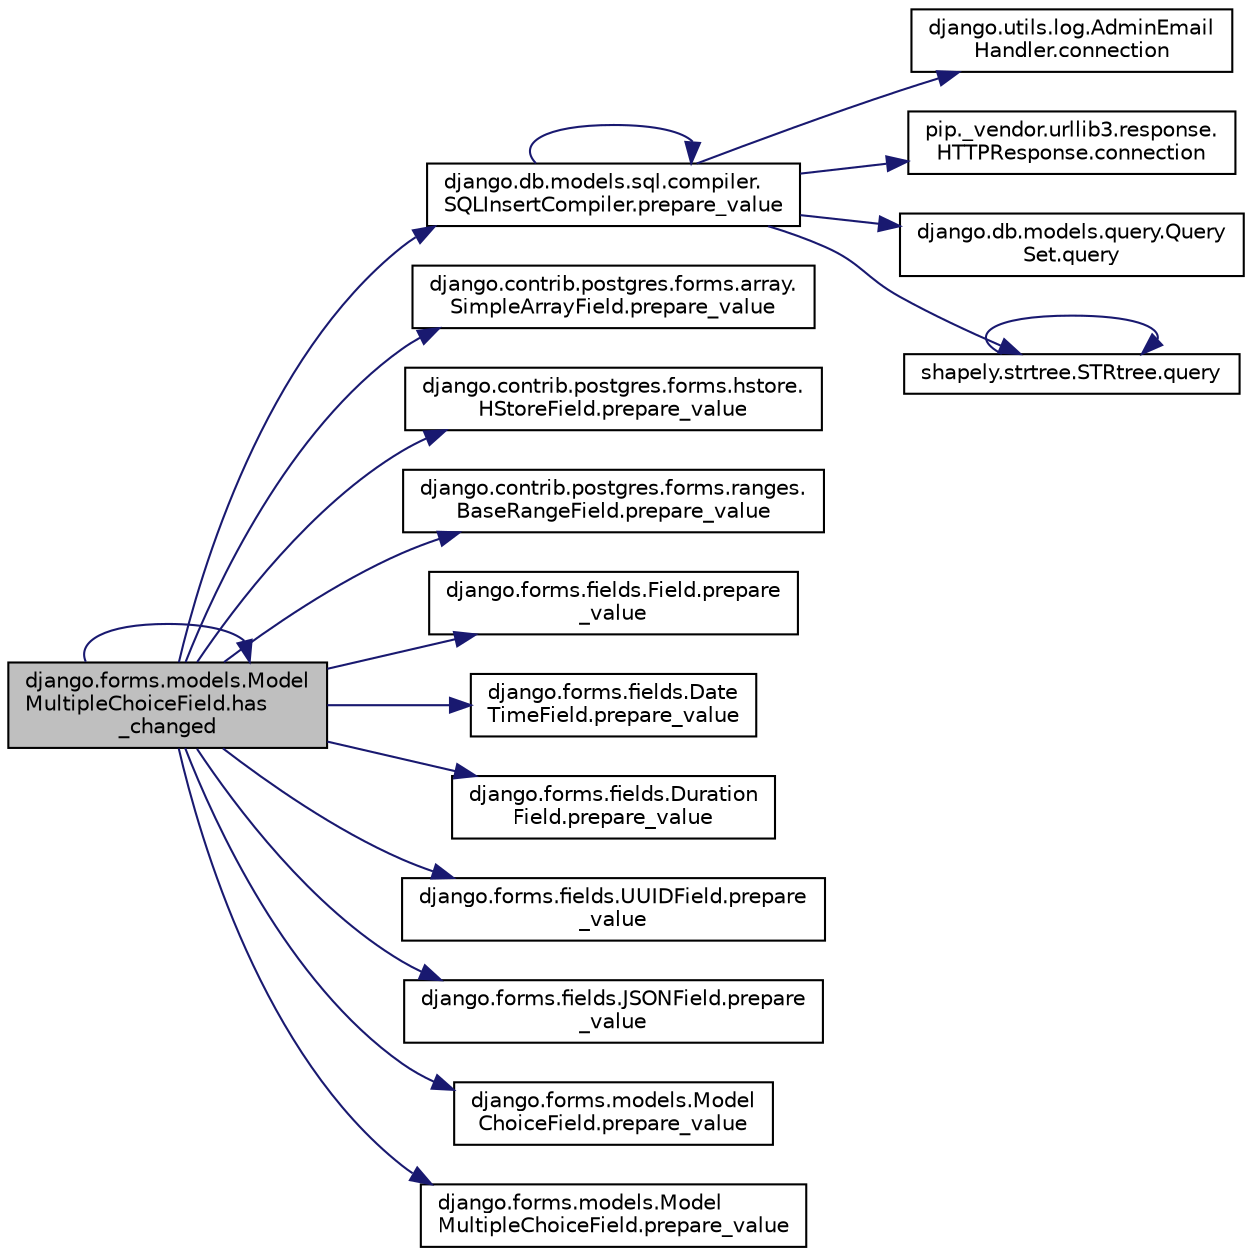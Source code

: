 digraph "django.forms.models.ModelMultipleChoiceField.has_changed"
{
 // LATEX_PDF_SIZE
  edge [fontname="Helvetica",fontsize="10",labelfontname="Helvetica",labelfontsize="10"];
  node [fontname="Helvetica",fontsize="10",shape=record];
  rankdir="LR";
  Node1 [label="django.forms.models.Model\lMultipleChoiceField.has\l_changed",height=0.2,width=0.4,color="black", fillcolor="grey75", style="filled", fontcolor="black",tooltip=" "];
  Node1 -> Node1 [color="midnightblue",fontsize="10",style="solid",fontname="Helvetica"];
  Node1 -> Node2 [color="midnightblue",fontsize="10",style="solid",fontname="Helvetica"];
  Node2 [label="django.db.models.sql.compiler.\lSQLInsertCompiler.prepare_value",height=0.2,width=0.4,color="black", fillcolor="white", style="filled",URL="$dd/daa/classdjango_1_1db_1_1models_1_1sql_1_1compiler_1_1_s_q_l_insert_compiler.html#a0d7a9343da813fc48b24d9baa8087eb8",tooltip=" "];
  Node2 -> Node3 [color="midnightblue",fontsize="10",style="solid",fontname="Helvetica"];
  Node3 [label="django.utils.log.AdminEmail\lHandler.connection",height=0.2,width=0.4,color="black", fillcolor="white", style="filled",URL="$d9/d6a/classdjango_1_1utils_1_1log_1_1_admin_email_handler.html#a07baeac3b7b8c28175cfd3a4a55ba9b5",tooltip=" "];
  Node2 -> Node4 [color="midnightblue",fontsize="10",style="solid",fontname="Helvetica"];
  Node4 [label="pip._vendor.urllib3.response.\lHTTPResponse.connection",height=0.2,width=0.4,color="black", fillcolor="white", style="filled",URL="$dd/d5a/classpip_1_1__vendor_1_1urllib3_1_1response_1_1_h_t_t_p_response.html#a27a88449c366048b39e0a46f78381f1a",tooltip=" "];
  Node2 -> Node2 [color="midnightblue",fontsize="10",style="solid",fontname="Helvetica"];
  Node2 -> Node5 [color="midnightblue",fontsize="10",style="solid",fontname="Helvetica"];
  Node5 [label="django.db.models.query.Query\lSet.query",height=0.2,width=0.4,color="black", fillcolor="white", style="filled",URL="$dd/d94/classdjango_1_1db_1_1models_1_1query_1_1_query_set.html#a122ab2492eab3285ee368fba53d18a13",tooltip=" "];
  Node2 -> Node6 [color="midnightblue",fontsize="10",style="solid",fontname="Helvetica"];
  Node6 [label="shapely.strtree.STRtree.query",height=0.2,width=0.4,color="black", fillcolor="white", style="filled",URL="$de/dd0/classshapely_1_1strtree_1_1_s_t_rtree.html#a36091f1859b35aa145800837553ec921",tooltip=" "];
  Node6 -> Node6 [color="midnightblue",fontsize="10",style="solid",fontname="Helvetica"];
  Node1 -> Node7 [color="midnightblue",fontsize="10",style="solid",fontname="Helvetica"];
  Node7 [label="django.contrib.postgres.forms.array.\lSimpleArrayField.prepare_value",height=0.2,width=0.4,color="black", fillcolor="white", style="filled",URL="$de/da4/classdjango_1_1contrib_1_1postgres_1_1forms_1_1array_1_1_simple_array_field.html#a64b540fd1d3d13a9b4479b0d8341bae4",tooltip=" "];
  Node1 -> Node8 [color="midnightblue",fontsize="10",style="solid",fontname="Helvetica"];
  Node8 [label="django.contrib.postgres.forms.hstore.\lHStoreField.prepare_value",height=0.2,width=0.4,color="black", fillcolor="white", style="filled",URL="$d1/de0/classdjango_1_1contrib_1_1postgres_1_1forms_1_1hstore_1_1_h_store_field.html#a006d21fb40ebdfe25c92f584ef0c17ce",tooltip=" "];
  Node1 -> Node9 [color="midnightblue",fontsize="10",style="solid",fontname="Helvetica"];
  Node9 [label="django.contrib.postgres.forms.ranges.\lBaseRangeField.prepare_value",height=0.2,width=0.4,color="black", fillcolor="white", style="filled",URL="$d7/d4b/classdjango_1_1contrib_1_1postgres_1_1forms_1_1ranges_1_1_base_range_field.html#a1fdfa4e243569e6cadda25bcd0ad15a6",tooltip=" "];
  Node1 -> Node10 [color="midnightblue",fontsize="10",style="solid",fontname="Helvetica"];
  Node10 [label="django.forms.fields.Field.prepare\l_value",height=0.2,width=0.4,color="black", fillcolor="white", style="filled",URL="$d2/d0d/classdjango_1_1forms_1_1fields_1_1_field.html#aadbbd6f33d5a95bf13f9bc24c34b043b",tooltip=" "];
  Node1 -> Node11 [color="midnightblue",fontsize="10",style="solid",fontname="Helvetica"];
  Node11 [label="django.forms.fields.Date\lTimeField.prepare_value",height=0.2,width=0.4,color="black", fillcolor="white", style="filled",URL="$d8/db3/classdjango_1_1forms_1_1fields_1_1_date_time_field.html#adaadd0be1abae176ec24caa2ea7dfdc0",tooltip=" "];
  Node1 -> Node12 [color="midnightblue",fontsize="10",style="solid",fontname="Helvetica"];
  Node12 [label="django.forms.fields.Duration\lField.prepare_value",height=0.2,width=0.4,color="black", fillcolor="white", style="filled",URL="$d1/d97/classdjango_1_1forms_1_1fields_1_1_duration_field.html#a695bd5596c4782c1728a8d137263167a",tooltip=" "];
  Node1 -> Node13 [color="midnightblue",fontsize="10",style="solid",fontname="Helvetica"];
  Node13 [label="django.forms.fields.UUIDField.prepare\l_value",height=0.2,width=0.4,color="black", fillcolor="white", style="filled",URL="$d7/d0c/classdjango_1_1forms_1_1fields_1_1_u_u_i_d_field.html#a8a52f8db8367b2840d9ba2cd27ca3b8f",tooltip=" "];
  Node1 -> Node14 [color="midnightblue",fontsize="10",style="solid",fontname="Helvetica"];
  Node14 [label="django.forms.fields.JSONField.prepare\l_value",height=0.2,width=0.4,color="black", fillcolor="white", style="filled",URL="$d6/d55/classdjango_1_1forms_1_1fields_1_1_j_s_o_n_field.html#ae27e911a3130e9b69365388355427fe1",tooltip=" "];
  Node1 -> Node15 [color="midnightblue",fontsize="10",style="solid",fontname="Helvetica"];
  Node15 [label="django.forms.models.Model\lChoiceField.prepare_value",height=0.2,width=0.4,color="black", fillcolor="white", style="filled",URL="$d9/d46/classdjango_1_1forms_1_1models_1_1_model_choice_field.html#afbf1e0eb0e67cf402fe8f7e416026465",tooltip=" "];
  Node1 -> Node16 [color="midnightblue",fontsize="10",style="solid",fontname="Helvetica"];
  Node16 [label="django.forms.models.Model\lMultipleChoiceField.prepare_value",height=0.2,width=0.4,color="black", fillcolor="white", style="filled",URL="$d3/d8a/classdjango_1_1forms_1_1models_1_1_model_multiple_choice_field.html#a8764bb2e80c69715d239d6e68d92450b",tooltip=" "];
}
